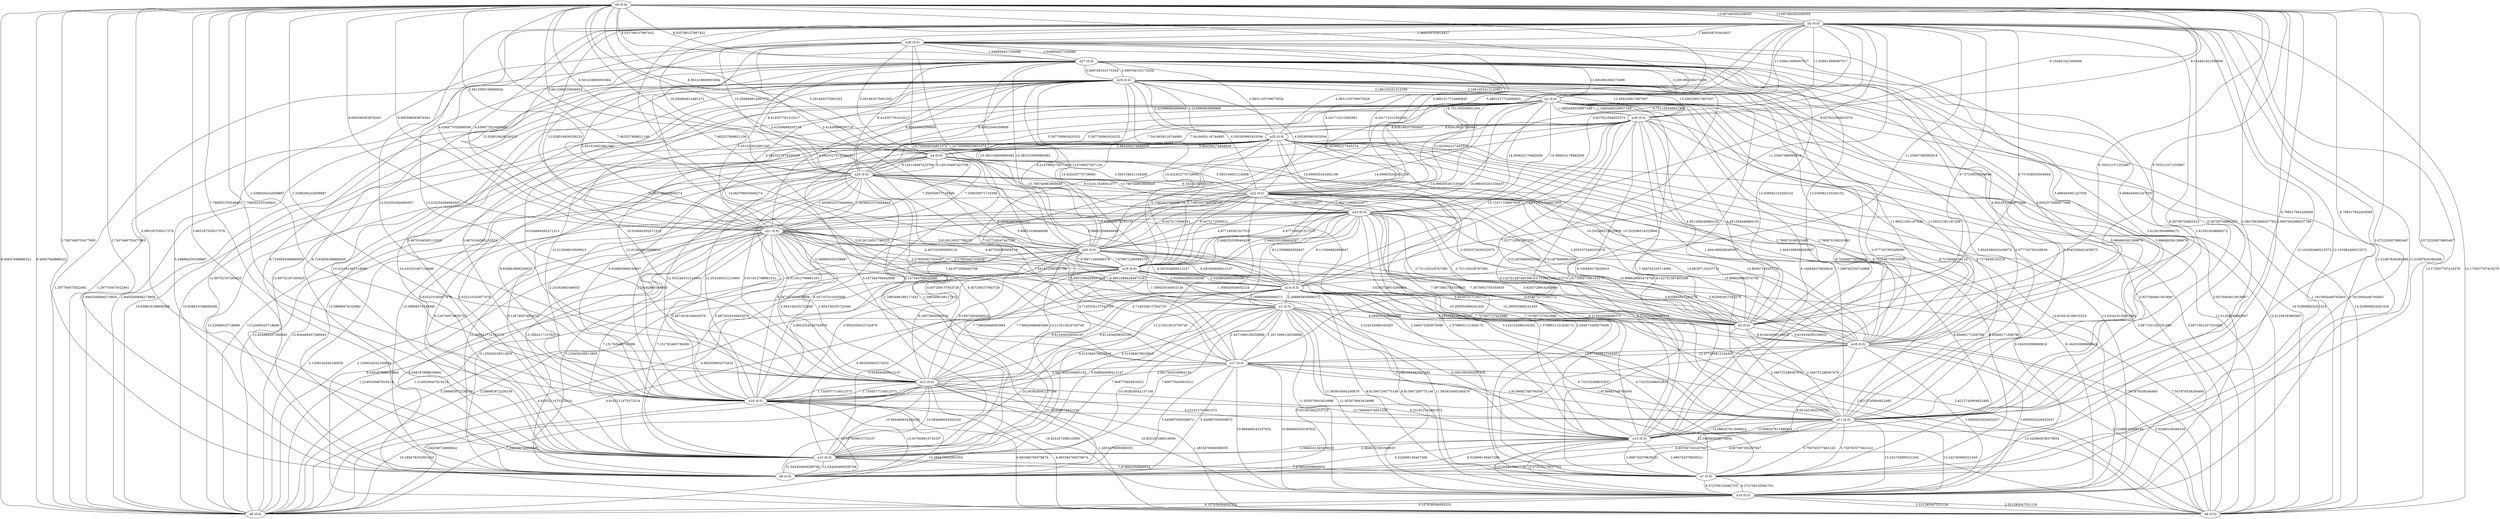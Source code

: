 graph {
n0 [label="n0 (0.0)"];
n1 [label="n1 (0.0)"];
n2 [label="n2 (0.0)"];
n3 [label="n3 (0.0)"];
n4 [label="n4 (0.0)"];
n5 [label="n5 (0.0)"];
n6 [label="n6 (0.0)"];
n7 [label="n7 (0.0)"];
n8 [label="n8 (0.0)"];
n9 [label="n9 (0.0)"];
n10 [label="n10 (0.0)"];
n11 [label="n11 (0.0)"];
n12 [label="n12 (0.0)"];
n13 [label="n13 (0.0)"];
n14 [label="n14 (0.0)"];
n15 [label="n15 (0.0)"];
n16 [label="n16 (0.0)"];
n17 [label="n17 (0.0)"];
n18 [label="n18 (0.0)"];
n19 [label="n19 (0.0)"];
n20 [label="n20 (0.0)"];
n21 [label="n21 (0.0)"];
n22 [label="n22 (0.0)"];
n23 [label="n23 (0.0)"];
n24 [label="n24 (0.0)"];
n25 [label="n25 (0.0)"];
n26 [label="n26 (0.0)"];
n27 [label="n27 (0.0)"];
n28 [label="n28 (0.0)"];
n29 [label="n29 (0.0)"];
n0 -- n20 [weight=3.41439688205719 label=3.41439688205719];
n0 -- n9 [weight=2.7407649755477905 label=2.7407649755477905];
n0 -- n13 [weight=5.985187530517578 label=5.985187530517578];
n0 -- n8 [weight=8.40947949886322 label=8.40947949886322];
n0 -- n24 [weight=3.9413390159606934 label=3.9413390159606934];
n0 -- n4 [weight=8.561418890953064 label=8.561418890953064];
n0 -- n12 [weight=1.3289294242858887 label=1.3289294242858887];
n0 -- n21 [weight=8.695598363876343 label=8.695598363876343];
n0 -- n7 [weight=3.0722320079803467 label=3.0722320079803467];
n0 -- n28 [weight=9.154401421546936 label=9.154401421546936];
n0 -- n3 [weight=13.997480392456055 label=13.997480392456055];
n0 -- n16 [weight=7.788502335548401 label=7.788502335548401];
n0 -- n22 [weight=5.4801517724990845 label=5.4801517724990845];
n0 -- n27 [weight=8.033789157867432 label=8.033789157867432];
n0 -- n15 [weight=2.0947062969207764 label=2.0947062969207764];
n0 -- n19 [weight=7.463257908821106 label=7.463257908821106];
n0 -- n5 [weight=8.705312371253967 label=8.705312371253967];
n0 -- n11 [weight=8.798517942428589 label=8.798517942428589];
n1 -- n19 [weight=1.358020544052124 label=1.358020544052124];
n1 -- n16 [weight=6.515384078025818 label=6.515384078025818];
n1 -- n14 [weight=2.268885850906372 label=2.268885850906372];
n1 -- n9 [weight=10.003928542137146 label=10.003928542137146];
n1 -- n15 [weight=5.2891093492507935 label=5.2891093492507935];
n1 -- n17 [weight=1.3471099138259888 label=1.3471099138259888];
n1 -- n10 [weight=11.925070643424988 label=11.925070643424988];
n1 -- n13 [weight=7.806770443916321 label=7.806770443916321];
n1 -- n7 [weight=11.583910465240479 label=11.583910465240479];
n1 -- n20 [weight=6.9951088428497314 label=6.9951088428497314];
n1 -- n5 [weight=8.084505438804626 label=8.084505438804626];
n2 -- n18 [weight=11.90221381187439 label=11.90221381187439];
n2 -- n16 [weight=12.012848019599915 label=12.012848019599915];
n2 -- n23 [weight=14.300623178482056 label=14.300623178482056];
n2 -- n11 [weight=8.7274649143219 label=8.7274649143219];
n2 -- n20 [weight=14.900635242462158 label=14.900635242462158];
n2 -- n6 [weight=14.520906925201416 label=14.520906925201416];
n2 -- n19 [weight=14.998305201530457 label=14.998305201530457];
n2 -- n24 [weight=5.587700963020325 label=5.587700963020325];
n2 -- n27 [weight=12.691892266273499 label=12.691892266273499];
n2 -- n15 [weight=8.100849270820618 label=8.100849270820618];
n2 -- n29 [weight=2.186105251312256 label=2.186105251312256];
n2 -- n10 [weight=3.9275494813919067 label=3.9275494813919067];
n2 -- n8 [weight=10.658819198608398 label=10.658819198608398];
n2 -- n3 [weight=11.039413690567017 label=11.039413690567017];
n2 -- n13 [weight=3.147344708442688 label=3.147344708442688];
n2 -- n28 [weight=1.3483449220657349 label=1.3483449220657349];
n3 -- n10 [weight=11.01697826385498 label=11.01697826385498];
n3 -- n24 [weight=10.294894814491272 label=10.294894814491272];
n3 -- n12 [weight=13.033254384994507 label=13.033254384994507];
n3 -- n5 [weight=9.737258553504944 label=9.737258553504944];
n3 -- n21 [weight=4.036977052688599 label=4.036977052688599];
n3 -- n22 [weight=4.751105546951294 label=4.751105546951294];
n3 -- n14 [weight=11.25947380065918 label=11.25947380065918];
n3 -- n19 [weight=11.453092217445374 label=11.453092217445374];
n3 -- n6 [weight=12.173037767410278 label=12.173037767410278];
n3 -- n17 [weight=14.863786935806274 label=14.863786935806274];
n3 -- n0 [weight=13.997480392456055 label=13.997480392456055];
n3 -- n11 [weight=9.28758704662323 label=9.28758704662323];
n3 -- n2 [weight=11.039413690567017 label=11.039413690567017];
n3 -- n7 [weight=12.103382468223572 label=12.103382468223572];
n3 -- n23 [weight=9.637622594833374 label=9.637622594833374];
n3 -- n26 [weight=1.466038703918457 label=1.466038703918457];
n4 -- n16 [weight=12.353246331214905 label=12.353246331214905];
n4 -- n21 [weight=7.358550071716309 label=7.358550071716309];
n4 -- n24 [weight=9.145134687423706 label=9.145134687423706];
n4 -- n26 [weight=5.291463375091553 label=5.291463375091553];
n4 -- n0 [weight=8.561418890953064 label=8.561418890953064];
n4 -- n25 [weight=5.464300274848938 label=5.464300274848938];
n4 -- n8 [weight=12.834466457366943 label=12.834466457366943];
n4 -- n22 [weight=5.393154621124268 label=5.393154621124268];
n4 -- n18 [weight=1.4041998386383057 label=1.4041998386383057];
n4 -- n23 [weight=13.798740863800049 label=13.798740863800049];
n4 -- n28 [weight=7.5416659116744995 label=7.5416659116744995];
n5 -- n18 [weight=9.619434595108032 label=9.619434595108032];
n5 -- n22 [weight=5.512879490852356 label=5.512879490852356];
n5 -- n23 [weight=2.731120228767395 label=2.731120228767395];
n5 -- n0 [weight=8.705312371253967 label=8.705312371253967];
n5 -- n11 [weight=2.266751289367676 label=2.266751289367676];
n5 -- n24 [weight=2.0555373430252075 label=2.0555373430252075];
n5 -- n1 [weight=8.084505438804626 label=8.084505438804626];
n5 -- n28 [weight=4.851558446884155 label=4.851558446884155];
n5 -- n20 [weight=3.6203728914260864 label=3.6203728914260864];
n5 -- n27 [weight=13.039582133293152 label=13.039582133293152];
n5 -- n3 [weight=9.737258553504944 label=9.737258553504944];
n5 -- n19 [weight=9.652672171592712 label=9.652672171592712];
n5 -- n14 [weight=10.295055866241455 label=10.295055866241455];
n5 -- n25 [weight=10.353296518325806 label=10.353296518325806];
n6 -- n21 [weight=9.049187898635864 label=9.049187898635864];
n6 -- n25 [weight=3.6871501207351685 label=3.6871501207351685];
n6 -- n12 [weight=1.2833476066589355 label=1.2833476066589355];
n6 -- n16 [weight=4.693384766578674 label=4.693384766578674];
n6 -- n17 [weight=13.345885038375854 label=13.345885038375854];
n6 -- n2 [weight=14.520906925201416 label=14.520906925201416];
n6 -- n14 [weight=2.6212745904922485 label=2.6212745904922485];
n6 -- n28 [weight=12.01259183883667 label=12.01259183883667];
n6 -- n29 [weight=1.1815954446792603 label=1.1815954446792603];
n6 -- n18 [weight=5.52480149269104 label=5.52480149269104];
n6 -- n19 [weight=7.547879338264465 label=7.547879338264465];
n6 -- n10 [weight=2.531285047531128 label=2.531285047531128];
n6 -- n3 [weight=12.173037767410278 label=12.173037767410278];
n7 -- n0 [weight=3.0722320079803467 label=3.0722320079803467];
n7 -- n29 [weight=9.142701387405396 label=9.142701387405396];
n7 -- n3 [weight=12.103382468223572 label=12.103382468223572];
n7 -- n22 [weight=8.85660171508789 label=8.85660171508789];
n7 -- n24 [weight=2.049473285675049 label=2.049473285675049];
n7 -- n13 [weight=7.879902958869934 label=7.879902958869934];
n7 -- n11 [weight=5.756763577461243 label=5.756763577461243];
n7 -- n14 [weight=6.732332468032837 label=6.732332468032837];
n7 -- n10 [weight=9.372709155082703 label=9.372709155082703];
n7 -- n15 [weight=2.686743378639221 label=2.686743378639221];
n7 -- n1 [weight=11.583910465240479 label=11.583910465240479];
n8 -- n23 [weight=2.1208142042160034 label=2.1208142042160034];
n8 -- n0 [weight=8.40947949886322 label=8.40947949886322];
n8 -- n20 [weight=1.2149256467819214 label=1.2149256467819214];
n8 -- n2 [weight=10.658819198608398 label=10.658819198608398];
n8 -- n12 [weight=7.242038726806641 label=7.242038726806641];
n8 -- n19 [weight=3.298992872238159 label=3.298992872238159];
n8 -- n25 [weight=13.22069525718689 label=13.22069525718689];
n8 -- n29 [weight=1.9403260946273804 label=1.9403260946273804];
n8 -- n14 [weight=4.6102211475372314 label=4.6102211475372314];
n8 -- n10 [weight=6.107636094093323 label=6.107636094093323];
n8 -- n4 [weight=12.834466457366943 label=12.834466457366943];
n8 -- n27 [weight=1.297750473022461 label=1.297750473022461];
n8 -- n16 [weight=10.289478302001953 label=10.289478302001953];
n9 -- n22 [weight=13.300421714782715 label=13.300421714782715];
n9 -- n13 [weight=12.544304609298706 label=12.544304609298706];
n9 -- n0 [weight=2.7407649755477905 label=2.7407649755477905];
n9 -- n21 [weight=3.125630259513855 label=3.125630259513855];
n9 -- n26 [weight=5.348864555358887 label=5.348864555358887];
n9 -- n29 [weight=12.89752197265625 label=12.89752197265625];
n9 -- n16 [weight=13.057609915733337 label=13.057609915733337];
n9 -- n11 [weight=4.807087302207947 label=4.807087302207947];
n9 -- n17 [weight=5.440997004508972 label=5.440997004508972];
n9 -- n18 [weight=9.051451802253723 label=9.051451802253723];
n9 -- n1 [weight=10.003928542137146 label=10.003928542137146];
n9 -- n25 [weight=13.58899474143982 label=13.58899474143982];
n9 -- n15 [weight=6.524906158447266 label=6.524906158447266];
n10 -- n8 [weight=6.107636094093323 label=6.107636094093323];
n10 -- n14 [weight=8.813947200775146 label=8.813947200775146];
n10 -- n22 [weight=8.164553999900818 label=8.164553999900818];
n10 -- n11 [weight=13.242745995521545 label=13.242745995521545];
n10 -- n7 [weight=9.372709155082703 label=9.372709155082703];
n10 -- n17 [weight=10.869466543197632 label=10.869466543197632];
n10 -- n18 [weight=1.6905932426452637 label=1.6905932426452637];
n10 -- n3 [weight=11.01697826385498 label=11.01697826385498];
n10 -- n6 [weight=2.531285047531128 label=2.531285047531128];
n10 -- n15 [weight=5.373532176017761 label=5.373532176017761];
n10 -- n12 [weight=10.825167298316956 label=10.825167298316956];
n10 -- n1 [weight=11.925070643424988 label=11.925070643424988];
n10 -- n2 [weight=3.9275494813919067 label=3.9275494813919067];
n10 -- n25 [weight=13.633419156074524 label=13.633419156074524];
n11 -- n17 [weight=1.9136682748794556 label=1.9136682748794556];
n11 -- n21 [weight=5.224152088165283 label=5.224152088165283];
n11 -- n23 [weight=8.213510394096375 label=8.213510394096375];
n11 -- n28 [weight=7.368762254714966 label=7.368762254714966];
n11 -- n9 [weight=4.807087302207947 label=4.807087302207947];
n11 -- n10 [weight=13.242745995521545 label=13.242745995521545];
n11 -- n27 [weight=5.986660361289978 label=5.986660361289978];
n11 -- n7 [weight=5.756763577461243 label=5.756763577461243];
n11 -- n2 [weight=8.7274649143219 label=8.7274649143219];
n11 -- n15 [weight=13.068347811698914 label=13.068347811698914];
n11 -- n16 [weight=13.760406374931335 label=13.760406374931335];
n11 -- n26 [weight=2.613010048866272 label=2.613010048866272];
n11 -- n3 [weight=9.28758704662323 label=9.28758704662323];
n11 -- n29 [weight=5.8345290422439575 label=5.8345290422439575];
n11 -- n5 [weight=2.266751289367676 label=2.266751289367676];
n11 -- n0 [weight=8.798517942428589 label=8.798517942428589];
n12 -- n15 [weight=6.221912741661072 label=6.221912741661072];
n12 -- n24 [weight=4.911912798881531 label=4.911912798881531];
n12 -- n17 [weight=2.5817835330963135 label=2.5817835330963135];
n12 -- n29 [weight=10.034664392471313 label=10.034664392471313];
n12 -- n0 [weight=1.3289294242858887 label=1.3289294242858887];
n12 -- n14 [weight=9.813456058502197 label=9.813456058502197];
n12 -- n16 [weight=1.7350577116012573 label=1.7350577116012573];
n12 -- n21 [weight=2.854156255722046 label=2.854156255722046];
n12 -- n10 [weight=10.825167298316956 label=10.825167298316956];
n12 -- n13 [weight=10.084466934204102 label=10.084466934204102];
n12 -- n8 [weight=7.242038726806641 label=7.242038726806641];
n12 -- n6 [weight=1.2833476066589355 label=1.2833476066589355];
n12 -- n3 [weight=13.033254384994507 label=13.033254384994507];
n12 -- n19 [weight=7.736629486083984 label=7.736629486083984];
n12 -- n20 [weight=9.16972804069519 label=9.16972804069519];
n13 -- n2 [weight=3.147344708442688 label=3.147344708442688];
n13 -- n9 [weight=12.544304609298706 label=12.544304609298706];
n13 -- n15 [weight=2.3846161365509033 label=2.3846161365509033];
n13 -- n29 [weight=10.433161497116089 label=10.433161497116089];
n13 -- n19 [weight=6.892659902572632 label=6.892659902572632];
n13 -- n24 [weight=9.126740574836731 label=9.126740574836731];
n13 -- n1 [weight=7.806770443916321 label=7.806770443916321];
n13 -- n21 [weight=7.151765465736389 label=7.151765465736389];
n13 -- n22 [weight=13.213513016700745 label=13.213513016700745];
n13 -- n25 [weight=5.625210165977478 label=5.625210165977478];
n13 -- n12 [weight=10.084466934204102 label=10.084466934204102];
n13 -- n0 [weight=5.985187530517578 label=5.985187530517578];
n13 -- n14 [weight=5.545840859413147 label=5.545840859413147];
n13 -- n7 [weight=7.879902958869934 label=7.879902958869934];
n13 -- n27 [weight=6.7245694398880005 label=6.7245694398880005];
n13 -- n28 [weight=4.407209157943726 label=4.407209157943726];
n14 -- n18 [weight=7.747007727622986 label=7.747007727622986];
n14 -- n23 [weight=8.113589882850647 label=8.113589882850647];
n14 -- n5 [weight=10.295055866241455 label=10.295055866241455];
n14 -- n19 [weight=3.0438843965530396 label=3.0438843965530396];
n14 -- n21 [weight=3.279050827026367 label=3.279050827026367];
n14 -- n24 [weight=5.99651038646698 label=5.99651038646698];
n14 -- n28 [weight=13.73471736907959 label=13.73471736907959];
n14 -- n3 [weight=11.25947380065918 label=11.25947380065918];
n14 -- n10 [weight=8.813947200775146 label=8.813947200775146];
n14 -- n6 [weight=2.6212745904922485 label=2.6212745904922485];
n14 -- n20 [weight=9.291934609413147 label=9.291934609413147];
n14 -- n12 [weight=9.813456058502197 label=9.813456058502197];
n14 -- n13 [weight=5.545840859413147 label=5.545840859413147];
n14 -- n8 [weight=4.6102211475372314 label=4.6102211475372314];
n14 -- n7 [weight=6.732332468032837 label=6.732332468032837];
n14 -- n1 [weight=2.268885850906372 label=2.268885850906372];
n15 -- n0 [weight=2.0947062969207764 label=2.0947062969207764];
n15 -- n7 [weight=2.686743378639221 label=2.686743378639221];
n15 -- n1 [weight=5.2891093492507935 label=5.2891093492507935];
n15 -- n29 [weight=8.702048778533936 label=8.702048778533936];
n15 -- n25 [weight=7.3875802755355835 label=7.3875802755355835];
n15 -- n13 [weight=2.3846161365509033 label=2.3846161365509033];
n15 -- n10 [weight=5.373532176017761 label=5.373532176017761];
n15 -- n2 [weight=8.100849270820618 label=8.100849270820618];
n15 -- n28 [weight=10.733047366142273 label=10.733047366142273];
n15 -- n23 [weight=1.5798931121826172 label=1.5798931121826172];
n15 -- n11 [weight=13.068347811698914 label=13.068347811698914];
n15 -- n27 [weight=2.077745795249939 label=2.077745795249939];
n15 -- n12 [weight=6.221912741661072 label=6.221912741661072];
n15 -- n9 [weight=6.524906158447266 label=6.524906158447266];
n16 -- n11 [weight=13.760406374931335 label=13.760406374931335];
n16 -- n20 [weight=3.9952054023742676 label=3.9952054023742676];
n16 -- n23 [weight=4.7145326137542725 label=4.7145326137542725];
n16 -- n0 [weight=7.788502335548401 label=7.788502335548401];
n16 -- n8 [weight=10.289478302001953 label=10.289478302001953];
n16 -- n12 [weight=1.7350577116012573 label=1.7350577116012573];
n16 -- n4 [weight=12.353246331214905 label=12.353246331214905];
n16 -- n21 [weight=3.4973018169403076 label=3.4973018169403076];
n16 -- n24 [weight=2.24182665348053 label=2.24182665348053];
n16 -- n29 [weight=5.4670164585113525 label=5.4670164585113525];
n16 -- n9 [weight=13.057609915733337 label=13.057609915733337];
n16 -- n25 [weight=8.936863899230957 label=8.936863899230957];
n16 -- n22 [weight=8.347107410430908 label=8.347107410430908];
n16 -- n1 [weight=6.515384078025818 label=6.515384078025818];
n16 -- n6 [weight=4.693384766578674 label=4.693384766578674];
n16 -- n2 [weight=12.012848019599915 label=12.012848019599915];
n17 -- n6 [weight=13.345885038375854 label=13.345885038375854];
n17 -- n9 [weight=5.440997004508972 label=5.440997004508972];
n17 -- n24 [weight=7.341972589492798 label=7.341972589492798];
n17 -- n11 [weight=1.9136682748794556 label=1.9136682748794556];
n17 -- n28 [weight=7.537710547447205 label=7.537710547447205];
n17 -- n3 [weight=14.863786935806274 label=14.863786935806274];
n17 -- n10 [weight=10.869466543197632 label=10.869466543197632];
n17 -- n18 [weight=12.077459812164307 label=12.077459812164307];
n17 -- n12 [weight=2.5817835330963135 label=2.5817835330963135];
n17 -- n21 [weight=1.2983496189117432 label=1.2983496189117432];
n17 -- n1 [weight=1.3471099138259888 label=1.3471099138259888];
n18 -- n4 [weight=1.4041998386383057 label=1.4041998386383057];
n18 -- n2 [weight=11.90221381187439 label=11.90221381187439];
n18 -- n23 [weight=13.898629665374756 label=13.898629665374756];
n18 -- n6 [weight=5.52480149269104 label=5.52480149269104];
n18 -- n20 [weight=3.635883927345276 label=3.635883927345276];
n18 -- n26 [weight=5.688445091247559 label=5.688445091247559];
n18 -- n17 [weight=12.077459812164307 label=12.077459812164307];
n18 -- n10 [weight=1.6905932426452637 label=1.6905932426452637];
n18 -- n27 [weight=4.0052573680877686 label=4.0052573680877686];
n18 -- n22 [weight=14.86397135257721 label=14.86397135257721];
n18 -- n9 [weight=9.051451802253723 label=9.051451802253723];
n18 -- n5 [weight=9.619434595108032 label=9.619434595108032];
n18 -- n25 [weight=2.780870199203491 label=2.780870199203491];
n18 -- n14 [weight=7.747007727622986 label=7.747007727622986];
n19 -- n2 [weight=14.998305201530457 label=14.998305201530457];
n19 -- n1 [weight=1.358020544052124 label=1.358020544052124];
n19 -- n23 [weight=2.9482555389404297 label=2.9482555389404297];
n19 -- n6 [weight=7.547879338264465 label=7.547879338264465];
n19 -- n0 [weight=7.463257908821106 label=7.463257908821106];
n19 -- n3 [weight=11.453092217445374 label=11.453092217445374];
n19 -- n5 [weight=9.652672171592712 label=9.652672171592712];
n19 -- n21 [weight=4.407532095909119 label=4.407532095909119];
n19 -- n29 [weight=14.432432770729065 label=14.432432770729065];
n19 -- n20 [weight=7.678971290588379 label=7.678971290588379];
n19 -- n12 [weight=7.736629486083984 label=7.736629486083984];
n19 -- n25 [weight=2.7385302782058716 label=2.7385302782058716];
n19 -- n13 [weight=6.892659902572632 label=6.892659902572632];
n19 -- n8 [weight=3.298992872238159 label=3.298992872238159];
n19 -- n14 [weight=3.0438843965530396 label=3.0438843965530396];
n20 -- n16 [weight=3.9952054023742676 label=3.9952054023742676];
n20 -- n14 [weight=9.291934609413147 label=9.291934609413147];
n20 -- n22 [weight=9.0475172996521 label=9.0475172996521];
n20 -- n26 [weight=14.709506034851074 label=14.709506034851074];
n20 -- n29 [weight=6.214798927307129 label=6.214798927307129];
n20 -- n1 [weight=6.9951088428497314 label=6.9951088428497314];
n20 -- n12 [weight=9.16972804069519 label=9.16972804069519];
n20 -- n19 [weight=7.678971290588379 label=7.678971290588379];
n20 -- n8 [weight=1.2149256467819214 label=1.2149256467819214];
n20 -- n5 [weight=3.6203728914260864 label=3.6203728914260864];
n20 -- n21 [weight=5.8126126527786255 label=5.8126126527786255];
n20 -- n2 [weight=14.900635242462158 label=14.900635242462158];
n20 -- n18 [weight=3.635883927345276 label=3.635883927345276];
n20 -- n27 [weight=10.383103609085083 label=10.383103609085083];
n20 -- n23 [weight=4.977195501327515 label=4.977195501327515];
n20 -- n0 [weight=3.41439688205719 label=3.41439688205719];
n21 -- n13 [weight=7.151765465736389 label=7.151765465736389];
n21 -- n26 [weight=12.028518438339233 label=12.028518438339233];
n21 -- n11 [weight=5.224152088165283 label=5.224152088165283];
n21 -- n3 [weight=4.036977052688599 label=4.036977052688599];
n21 -- n9 [weight=3.125630259513855 label=3.125630259513855];
n21 -- n23 [weight=8.466929078102112 label=8.466929078102112];
n21 -- n12 [weight=2.854156255722046 label=2.854156255722046];
n21 -- n6 [weight=9.049187898635864 label=9.049187898635864];
n21 -- n14 [weight=3.279050827026367 label=3.279050827026367];
n21 -- n24 [weight=1.4638023376464844 label=1.4638023376464844];
n21 -- n27 [weight=5.451013922691345 label=5.451013922691345];
n21 -- n0 [weight=8.695598363876343 label=8.695598363876343];
n21 -- n4 [weight=7.358550071716309 label=7.358550071716309];
n21 -- n29 [weight=4.0823527574539185 label=4.0823527574539185];
n21 -- n20 [weight=5.8126126527786255 label=5.8126126527786255];
n21 -- n16 [weight=3.4973018169403076 label=3.4973018169403076];
n21 -- n19 [weight=4.407532095909119 label=4.407532095909119];
n21 -- n17 [weight=1.2983496189117432 label=1.2983496189117432];
n22 -- n9 [weight=13.300421714782715 label=13.300421714782715];
n22 -- n4 [weight=5.393154621124268 label=5.393154621124268];
n22 -- n23 [weight=7.982719898223877 label=7.982719898223877];
n22 -- n3 [weight=4.751105546951294 label=4.751105546951294];
n22 -- n5 [weight=5.512879490852356 label=5.512879490852356];
n22 -- n26 [weight=4.241712212562561 label=4.241712212562561];
n22 -- n16 [weight=8.347107410430908 label=8.347107410430908];
n22 -- n29 [weight=4.505393981933594 label=4.505393981933594];
n22 -- n20 [weight=9.0475172996521 label=9.0475172996521];
n22 -- n7 [weight=8.85660171508789 label=8.85660171508789];
n22 -- n24 [weight=9.142411828041077 label=9.142411828041077];
n22 -- n0 [weight=5.4801517724990845 label=5.4801517724990845];
n22 -- n18 [weight=14.86397135257721 label=14.86397135257721];
n22 -- n13 [weight=13.213513016700745 label=13.213513016700745];
n22 -- n10 [weight=8.164553999900818 label=8.164553999900818];
n23 -- n18 [weight=13.898629665374756 label=13.898629665374756];
n23 -- n20 [weight=4.977195501327515 label=4.977195501327515];
n23 -- n5 [weight=2.731120228767395 label=2.731120228767395];
n23 -- n2 [weight=14.300623178482056 label=14.300623178482056];
n23 -- n11 [weight=8.213510394096375 label=8.213510394096375];
n23 -- n4 [weight=13.798740863800049 label=13.798740863800049];
n23 -- n14 [weight=8.113589882850647 label=8.113589882850647];
n23 -- n22 [weight=7.982719898223877 label=7.982719898223877];
n23 -- n8 [weight=2.1208142042160034 label=2.1208142042160034];
n23 -- n16 [weight=4.7145326137542725 label=4.7145326137542725];
n23 -- n21 [weight=8.466929078102112 label=8.466929078102112];
n23 -- n3 [weight=9.637622594833374 label=9.637622594833374];
n23 -- n19 [weight=2.9482555389404297 label=2.9482555389404297];
n23 -- n15 [weight=1.5798931121826172 label=1.5798931121826172];
n24 -- n4 [weight=9.145134687423706 label=9.145134687423706];
n24 -- n7 [weight=2.049473285675049 label=2.049473285675049];
n24 -- n13 [weight=9.126740574836731 label=9.126740574836731];
n24 -- n16 [weight=2.24182665348053 label=2.24182665348053];
n24 -- n0 [weight=3.9413390159606934 label=3.9413390159606934];
n24 -- n27 [weight=8.414357781410217 label=8.414357781410217];
n24 -- n12 [weight=4.911912798881531 label=4.911912798881531];
n24 -- n2 [weight=5.587700963020325 label=5.587700963020325];
n24 -- n17 [weight=7.341972589492798 label=7.341972589492798];
n24 -- n22 [weight=9.142411828041077 label=9.142411828041077];
n24 -- n14 [weight=5.99651038646698 label=5.99651038646698];
n24 -- n5 [weight=2.0555373430252075 label=2.0555373430252075];
n24 -- n29 [weight=8.80832040309906 label=8.80832040309906];
n24 -- n21 [weight=1.4638023376464844 label=1.4638023376464844];
n24 -- n3 [weight=10.294894814491272 label=10.294894814491272];
n25 -- n19 [weight=2.7385302782058716 label=2.7385302782058716];
n25 -- n28 [weight=8.838199257850647 label=8.838199257850647];
n25 -- n4 [weight=5.464300274848938 label=5.464300274848938];
n25 -- n8 [weight=13.22069525718689 label=13.22069525718689];
n25 -- n5 [weight=10.353296518325806 label=10.353296518325806];
n25 -- n10 [weight=13.633419156074524 label=13.633419156074524];
n25 -- n16 [weight=8.936863899230957 label=8.936863899230957];
n25 -- n9 [weight=13.58899474143982 label=13.58899474143982];
n25 -- n15 [weight=7.3875802755355835 label=7.3875802755355835];
n25 -- n6 [weight=3.6871501207351685 label=3.6871501207351685];
n25 -- n29 [weight=5.223986864089966 label=5.223986864089966];
n25 -- n18 [weight=2.780870199203491 label=2.780870199203491];
n25 -- n13 [weight=5.625210165977478 label=5.625210165977478];
n25 -- n27 [weight=2.0831105709075928 label=2.0831105709075928];
n26 -- n11 [weight=2.613010048866272 label=2.613010048866272];
n26 -- n20 [weight=14.709506034851074 label=14.709506034851074];
n26 -- n3 [weight=1.466038703918457 label=1.466038703918457];
n26 -- n18 [weight=5.688445091247559 label=5.688445091247559];
n26 -- n21 [weight=12.028518438339233 label=12.028518438339233];
n26 -- n22 [weight=4.241712212562561 label=4.241712212562561];
n26 -- n9 [weight=5.348864555358887 label=5.348864555358887];
n26 -- n4 [weight=5.291463375091553 label=5.291463375091553];
n26 -- n27 [weight=1.646856427192688 label=1.646856427192688];
n27 -- n29 [weight=5.099709153175354 label=5.099709153175354];
n27 -- n25 [weight=2.0831105709075928 label=2.0831105709075928];
n27 -- n18 [weight=4.0052573680877686 label=4.0052573680877686];
n27 -- n24 [weight=8.414357781410217 label=8.414357781410217];
n27 -- n8 [weight=1.297750473022461 label=1.297750473022461];
n27 -- n5 [weight=13.039582133293152 label=13.039582133293152];
n27 -- n15 [weight=2.077745795249939 label=2.077745795249939];
n27 -- n26 [weight=1.646856427192688 label=1.646856427192688];
n27 -- n11 [weight=5.986660361289978 label=5.986660361289978];
n27 -- n0 [weight=8.033789157867432 label=8.033789157867432];
n27 -- n21 [weight=5.451013922691345 label=5.451013922691345];
n27 -- n13 [weight=6.7245694398880005 label=6.7245694398880005];
n27 -- n2 [weight=12.691892266273499 label=12.691892266273499];
n27 -- n20 [weight=10.383103609085083 label=10.383103609085083];
n28 -- n11 [weight=7.368762254714966 label=7.368762254714966];
n28 -- n25 [weight=8.838199257850647 label=8.838199257850647];
n28 -- n17 [weight=7.537710547447205 label=7.537710547447205];
n28 -- n29 [weight=13.456228017807007 label=13.456228017807007];
n28 -- n0 [weight=9.154401421546936 label=9.154401421546936];
n28 -- n13 [weight=4.407209157943726 label=4.407209157943726];
n28 -- n5 [weight=4.851558446884155 label=4.851558446884155];
n28 -- n6 [weight=12.01259183883667 label=12.01259183883667];
n28 -- n15 [weight=10.733047366142273 label=10.733047366142273];
n28 -- n2 [weight=1.3483449220657349 label=1.3483449220657349];
n28 -- n14 [weight=13.73471736907959 label=13.73471736907959];
n28 -- n4 [weight=7.5416659116744995 label=7.5416659116744995];
n29 -- n13 [weight=10.433161497116089 label=10.433161497116089];
n29 -- n6 [weight=1.1815954446792603 label=1.1815954446792603];
n29 -- n19 [weight=14.432432770729065 label=14.432432770729065];
n29 -- n7 [weight=9.142701387405396 label=9.142701387405396];
n29 -- n8 [weight=1.9403260946273804 label=1.9403260946273804];
n29 -- n22 [weight=4.505393981933594 label=4.505393981933594];
n29 -- n28 [weight=13.456228017807007 label=13.456228017807007];
n29 -- n15 [weight=8.702048778533936 label=8.702048778533936];
n29 -- n12 [weight=10.034664392471313 label=10.034664392471313];
n29 -- n9 [weight=12.89752197265625 label=12.89752197265625];
n29 -- n2 [weight=2.186105251312256 label=2.186105251312256];
n29 -- n20 [weight=6.214798927307129 label=6.214798927307129];
n29 -- n24 [weight=8.80832040309906 label=8.80832040309906];
n29 -- n16 [weight=5.4670164585113525 label=5.4670164585113525];
n29 -- n25 [weight=5.223986864089966 label=5.223986864089966];
n29 -- n27 [weight=5.099709153175354 label=5.099709153175354];
n29 -- n11 [weight=5.8345290422439575 label=5.8345290422439575];
n29 -- n21 [weight=4.0823527574539185 label=4.0823527574539185];
}
